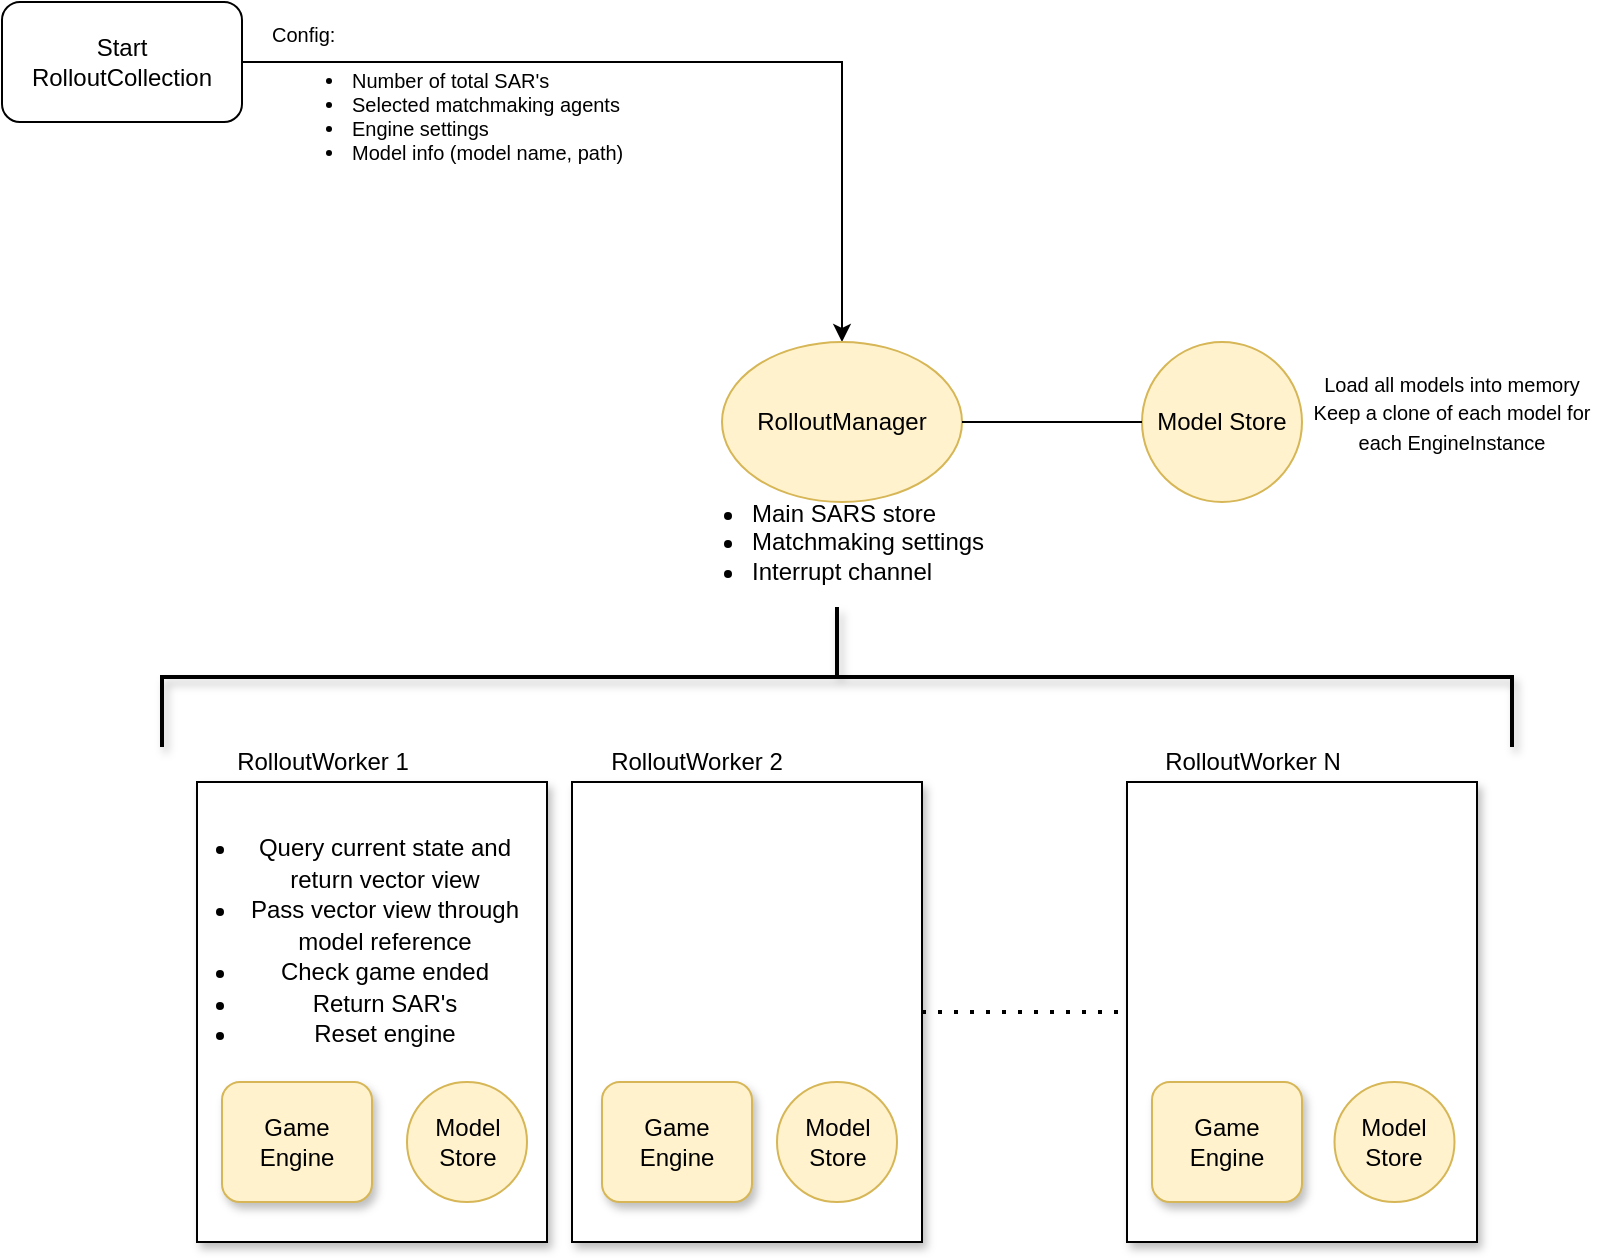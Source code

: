 <mxfile version="14.3.1" type="github">
  <diagram id="5qzq35ki77FjHHEtWfl3" name="Page-1">
    <mxGraphModel dx="1422" dy="757" grid="1" gridSize="10" guides="1" tooltips="1" connect="1" arrows="1" fold="1" page="1" pageScale="1" pageWidth="1169" pageHeight="827" math="0" shadow="0">
      <root>
        <mxCell id="0" />
        <mxCell id="1" parent="0" />
        <mxCell id="I9adqz9rJMsTww4Kk2FN-19" style="edgeStyle=orthogonalEdgeStyle;rounded=0;orthogonalLoop=1;jettySize=auto;html=1;entryX=0.5;entryY=0;entryDx=0;entryDy=0;" parent="1" source="I9adqz9rJMsTww4Kk2FN-1" target="I9adqz9rJMsTww4Kk2FN-9" edge="1">
          <mxGeometry relative="1" as="geometry" />
        </mxCell>
        <mxCell id="I9adqz9rJMsTww4Kk2FN-1" value="Start RolloutCollection" style="rounded=1;whiteSpace=wrap;html=1;" parent="1" vertex="1">
          <mxGeometry x="40" y="40" width="120" height="60" as="geometry" />
        </mxCell>
        <mxCell id="I9adqz9rJMsTww4Kk2FN-2" value="&lt;font style=&quot;font-size: 10px&quot;&gt;Config:&lt;br&gt;&lt;/font&gt;&lt;ul style=&quot;font-size: 10px&quot;&gt;&lt;li&gt;&lt;font style=&quot;font-size: 10px&quot;&gt;Number of total SAR&#39;s&lt;/font&gt;&lt;/li&gt;&lt;li&gt;&lt;font style=&quot;font-size: 10px&quot;&gt;Selected matchmaking agents&lt;/font&gt;&lt;/li&gt;&lt;li&gt;&lt;font style=&quot;font-size: 10px&quot;&gt;Engine settings&lt;/font&gt;&lt;/li&gt;&lt;li&gt;Model info (model name, path)&lt;/li&gt;&lt;/ul&gt;" style="text;html=1;strokeColor=none;fillColor=none;align=left;verticalAlign=middle;whiteSpace=wrap;rounded=0;" parent="1" vertex="1">
          <mxGeometry x="172.5" y="50" width="220" height="80" as="geometry" />
        </mxCell>
        <mxCell id="I9adqz9rJMsTww4Kk2FN-4" value="Model Store" style="ellipse;whiteSpace=wrap;html=1;aspect=fixed;fillColor=#fff2cc;strokeColor=#d6b656;" parent="1" vertex="1">
          <mxGeometry x="610" y="210" width="80" height="80" as="geometry" />
        </mxCell>
        <mxCell id="I9adqz9rJMsTww4Kk2FN-6" value="&lt;font style=&quot;font-size: 10px&quot;&gt;Load all models into memory&lt;br&gt;Keep a clone of each model for each EngineInstance&lt;/font&gt;" style="text;html=1;strokeColor=none;fillColor=none;align=center;verticalAlign=middle;whiteSpace=wrap;rounded=0;" parent="1" vertex="1">
          <mxGeometry x="690" y="170" width="150" height="150" as="geometry" />
        </mxCell>
        <mxCell id="I9adqz9rJMsTww4Kk2FN-9" value="RolloutManager" style="ellipse;whiteSpace=wrap;html=1;fillColor=#fff2cc;strokeColor=#d6b656;" parent="1" vertex="1">
          <mxGeometry x="400" y="210" width="120" height="80" as="geometry" />
        </mxCell>
        <mxCell id="I9adqz9rJMsTww4Kk2FN-11" value="" style="rounded=0;whiteSpace=wrap;html=1;glass=0;sketch=0;shadow=1;" parent="1" vertex="1">
          <mxGeometry x="137.5" y="430" width="175" height="230" as="geometry" />
        </mxCell>
        <mxCell id="I9adqz9rJMsTww4Kk2FN-13" value="RolloutWorker 1" style="text;html=1;strokeColor=none;fillColor=none;align=center;verticalAlign=middle;whiteSpace=wrap;rounded=0;shadow=1;glass=0;sketch=0;" parent="1" vertex="1">
          <mxGeometry x="137.5" y="410" width="125" height="20" as="geometry" />
        </mxCell>
        <mxCell id="I9adqz9rJMsTww4Kk2FN-17" value="Game Engine" style="rounded=1;whiteSpace=wrap;html=1;shadow=1;glass=0;sketch=0;fillColor=#fff2cc;strokeColor=#d6b656;" parent="1" vertex="1">
          <mxGeometry x="150" y="580" width="75" height="60" as="geometry" />
        </mxCell>
        <mxCell id="I9adqz9rJMsTww4Kk2FN-18" value="&lt;ul style=&quot;line-height: 130%&quot;&gt;&lt;li&gt;&lt;span&gt;Query current state and return vector view&lt;/span&gt;&lt;br&gt;&lt;/li&gt;&lt;li&gt;Pass vector view through model reference&lt;/li&gt;&lt;li&gt;Check game ended&lt;/li&gt;&lt;li&gt;Return SAR&#39;s&lt;/li&gt;&lt;li&gt;Reset engine&lt;/li&gt;&lt;/ul&gt;" style="text;html=1;strokeColor=none;fillColor=none;align=center;verticalAlign=middle;whiteSpace=wrap;rounded=0;shadow=1;glass=0;sketch=0;" parent="1" vertex="1">
          <mxGeometry x="120" y="440" width="182.5" height="140" as="geometry" />
        </mxCell>
        <mxCell id="I9adqz9rJMsTww4Kk2FN-20" value="" style="endArrow=none;html=1;entryX=0;entryY=0.5;entryDx=0;entryDy=0;exitX=1;exitY=0.5;exitDx=0;exitDy=0;" parent="1" source="I9adqz9rJMsTww4Kk2FN-9" target="I9adqz9rJMsTww4Kk2FN-4" edge="1">
          <mxGeometry width="50" height="50" relative="1" as="geometry">
            <mxPoint x="510" y="370" as="sourcePoint" />
            <mxPoint x="560" y="320" as="targetPoint" />
          </mxGeometry>
        </mxCell>
        <mxCell id="I9adqz9rJMsTww4Kk2FN-21" value="" style="rounded=0;whiteSpace=wrap;html=1;glass=0;sketch=0;shadow=1;" parent="1" vertex="1">
          <mxGeometry x="325" y="430" width="175" height="230" as="geometry" />
        </mxCell>
        <mxCell id="I9adqz9rJMsTww4Kk2FN-22" value="RolloutWorker 2" style="text;html=1;strokeColor=none;fillColor=none;align=center;verticalAlign=middle;whiteSpace=wrap;rounded=0;shadow=1;glass=0;sketch=0;" parent="1" vertex="1">
          <mxGeometry x="325" y="410" width="125" height="20" as="geometry" />
        </mxCell>
        <mxCell id="I9adqz9rJMsTww4Kk2FN-24" value="" style="rounded=0;whiteSpace=wrap;html=1;glass=0;sketch=0;shadow=1;" parent="1" vertex="1">
          <mxGeometry x="602.5" y="430" width="175" height="230" as="geometry" />
        </mxCell>
        <mxCell id="I9adqz9rJMsTww4Kk2FN-25" value="RolloutWorker N" style="text;html=1;strokeColor=none;fillColor=none;align=center;verticalAlign=middle;whiteSpace=wrap;rounded=0;shadow=1;glass=0;sketch=0;" parent="1" vertex="1">
          <mxGeometry x="602.5" y="410" width="125" height="20" as="geometry" />
        </mxCell>
        <mxCell id="I9adqz9rJMsTww4Kk2FN-27" value="" style="endArrow=none;dashed=1;html=1;dashPattern=1 3;strokeWidth=2;entryX=0;entryY=0.5;entryDx=0;entryDy=0;exitX=1;exitY=0.5;exitDx=0;exitDy=0;" parent="1" source="I9adqz9rJMsTww4Kk2FN-21" target="I9adqz9rJMsTww4Kk2FN-24" edge="1">
          <mxGeometry width="50" height="50" relative="1" as="geometry">
            <mxPoint x="372.5" y="390" as="sourcePoint" />
            <mxPoint x="422.5" y="340" as="targetPoint" />
          </mxGeometry>
        </mxCell>
        <mxCell id="I9adqz9rJMsTww4Kk2FN-28" value="" style="strokeWidth=2;html=1;shape=mxgraph.flowchart.annotation_2;align=left;labelPosition=right;pointerEvents=1;shadow=1;glass=0;sketch=0;rotation=90;" parent="1" vertex="1">
          <mxGeometry x="422.5" y="40" width="70" height="675" as="geometry" />
        </mxCell>
        <mxCell id="I9adqz9rJMsTww4Kk2FN-29" value="&lt;ul&gt;&lt;li&gt;Main SARS store&lt;/li&gt;&lt;li&gt;Matchmaking settings&lt;/li&gt;&lt;li&gt;Interrupt channel&lt;/li&gt;&lt;/ul&gt;" style="text;html=1;strokeColor=none;fillColor=none;align=left;verticalAlign=middle;whiteSpace=wrap;rounded=0;shadow=1;glass=0;sketch=0;" parent="1" vertex="1">
          <mxGeometry x="372.5" y="300" width="170" height="20" as="geometry" />
        </mxCell>
        <mxCell id="I9adqz9rJMsTww4Kk2FN-30" value="Model Store" style="ellipse;whiteSpace=wrap;html=1;aspect=fixed;fillColor=#fff2cc;strokeColor=#d6b656;" parent="1" vertex="1">
          <mxGeometry x="242.5" y="580" width="60" height="60" as="geometry" />
        </mxCell>
        <mxCell id="I9adqz9rJMsTww4Kk2FN-31" value="Game Engine" style="rounded=1;whiteSpace=wrap;html=1;shadow=1;glass=0;sketch=0;fillColor=#fff2cc;strokeColor=#d6b656;" parent="1" vertex="1">
          <mxGeometry x="340" y="580" width="75" height="60" as="geometry" />
        </mxCell>
        <mxCell id="I9adqz9rJMsTww4Kk2FN-32" value="Model Store" style="ellipse;whiteSpace=wrap;html=1;aspect=fixed;fillColor=#fff2cc;strokeColor=#d6b656;" parent="1" vertex="1">
          <mxGeometry x="427.5" y="580" width="60" height="60" as="geometry" />
        </mxCell>
        <mxCell id="I9adqz9rJMsTww4Kk2FN-33" value="Game Engine" style="rounded=1;whiteSpace=wrap;html=1;shadow=1;glass=0;sketch=0;fillColor=#fff2cc;strokeColor=#d6b656;" parent="1" vertex="1">
          <mxGeometry x="615" y="580" width="75" height="60" as="geometry" />
        </mxCell>
        <mxCell id="I9adqz9rJMsTww4Kk2FN-34" value="Model Store" style="ellipse;whiteSpace=wrap;html=1;aspect=fixed;fillColor=#fff2cc;strokeColor=#d6b656;" parent="1" vertex="1">
          <mxGeometry x="706.25" y="580" width="60" height="60" as="geometry" />
        </mxCell>
      </root>
    </mxGraphModel>
  </diagram>
</mxfile>
